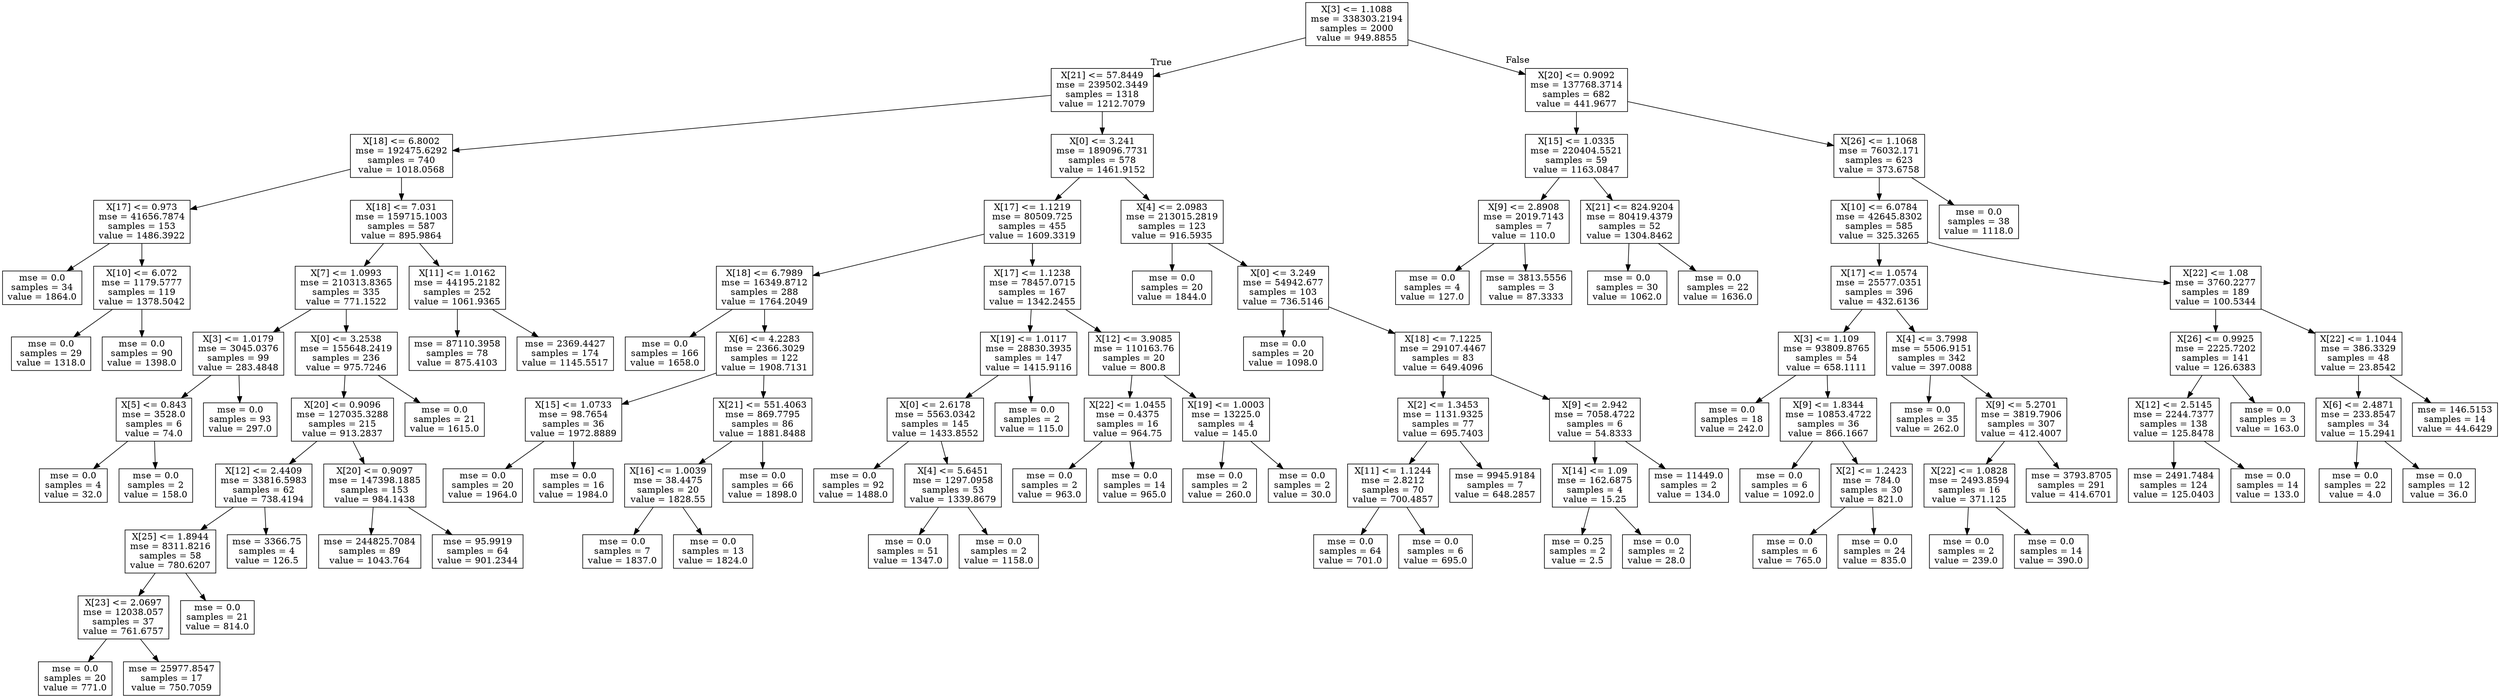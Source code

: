 digraph Tree {
node [shape=box] ;
0 [label="X[3] <= 1.1088\nmse = 338303.2194\nsamples = 2000\nvalue = 949.8855"] ;
1 [label="X[21] <= 57.8449\nmse = 239502.3449\nsamples = 1318\nvalue = 1212.7079"] ;
0 -> 1 [labeldistance=2.5, labelangle=45, headlabel="True"] ;
2 [label="X[18] <= 6.8002\nmse = 192475.6292\nsamples = 740\nvalue = 1018.0568"] ;
1 -> 2 ;
3 [label="X[17] <= 0.973\nmse = 41656.7874\nsamples = 153\nvalue = 1486.3922"] ;
2 -> 3 ;
4 [label="mse = 0.0\nsamples = 34\nvalue = 1864.0"] ;
3 -> 4 ;
5 [label="X[10] <= 6.072\nmse = 1179.5777\nsamples = 119\nvalue = 1378.5042"] ;
3 -> 5 ;
6 [label="mse = 0.0\nsamples = 29\nvalue = 1318.0"] ;
5 -> 6 ;
7 [label="mse = 0.0\nsamples = 90\nvalue = 1398.0"] ;
5 -> 7 ;
8 [label="X[18] <= 7.031\nmse = 159715.1003\nsamples = 587\nvalue = 895.9864"] ;
2 -> 8 ;
9 [label="X[7] <= 1.0993\nmse = 210313.8365\nsamples = 335\nvalue = 771.1522"] ;
8 -> 9 ;
10 [label="X[3] <= 1.0179\nmse = 3045.0376\nsamples = 99\nvalue = 283.4848"] ;
9 -> 10 ;
11 [label="X[5] <= 0.843\nmse = 3528.0\nsamples = 6\nvalue = 74.0"] ;
10 -> 11 ;
12 [label="mse = 0.0\nsamples = 4\nvalue = 32.0"] ;
11 -> 12 ;
13 [label="mse = 0.0\nsamples = 2\nvalue = 158.0"] ;
11 -> 13 ;
14 [label="mse = 0.0\nsamples = 93\nvalue = 297.0"] ;
10 -> 14 ;
15 [label="X[0] <= 3.2538\nmse = 155648.2419\nsamples = 236\nvalue = 975.7246"] ;
9 -> 15 ;
16 [label="X[20] <= 0.9096\nmse = 127035.3288\nsamples = 215\nvalue = 913.2837"] ;
15 -> 16 ;
17 [label="X[12] <= 2.4409\nmse = 33816.5983\nsamples = 62\nvalue = 738.4194"] ;
16 -> 17 ;
18 [label="X[25] <= 1.8944\nmse = 8311.8216\nsamples = 58\nvalue = 780.6207"] ;
17 -> 18 ;
19 [label="X[23] <= 2.0697\nmse = 12038.057\nsamples = 37\nvalue = 761.6757"] ;
18 -> 19 ;
20 [label="mse = 0.0\nsamples = 20\nvalue = 771.0"] ;
19 -> 20 ;
21 [label="mse = 25977.8547\nsamples = 17\nvalue = 750.7059"] ;
19 -> 21 ;
22 [label="mse = 0.0\nsamples = 21\nvalue = 814.0"] ;
18 -> 22 ;
23 [label="mse = 3366.75\nsamples = 4\nvalue = 126.5"] ;
17 -> 23 ;
24 [label="X[20] <= 0.9097\nmse = 147398.1885\nsamples = 153\nvalue = 984.1438"] ;
16 -> 24 ;
25 [label="mse = 244825.7084\nsamples = 89\nvalue = 1043.764"] ;
24 -> 25 ;
26 [label="mse = 95.9919\nsamples = 64\nvalue = 901.2344"] ;
24 -> 26 ;
27 [label="mse = 0.0\nsamples = 21\nvalue = 1615.0"] ;
15 -> 27 ;
28 [label="X[11] <= 1.0162\nmse = 44195.2182\nsamples = 252\nvalue = 1061.9365"] ;
8 -> 28 ;
29 [label="mse = 87110.3958\nsamples = 78\nvalue = 875.4103"] ;
28 -> 29 ;
30 [label="mse = 2369.4427\nsamples = 174\nvalue = 1145.5517"] ;
28 -> 30 ;
31 [label="X[0] <= 3.241\nmse = 189096.7731\nsamples = 578\nvalue = 1461.9152"] ;
1 -> 31 ;
32 [label="X[17] <= 1.1219\nmse = 80509.725\nsamples = 455\nvalue = 1609.3319"] ;
31 -> 32 ;
33 [label="X[18] <= 6.7989\nmse = 16349.8712\nsamples = 288\nvalue = 1764.2049"] ;
32 -> 33 ;
34 [label="mse = 0.0\nsamples = 166\nvalue = 1658.0"] ;
33 -> 34 ;
35 [label="X[6] <= 4.2283\nmse = 2366.3029\nsamples = 122\nvalue = 1908.7131"] ;
33 -> 35 ;
36 [label="X[15] <= 1.0733\nmse = 98.7654\nsamples = 36\nvalue = 1972.8889"] ;
35 -> 36 ;
37 [label="mse = 0.0\nsamples = 20\nvalue = 1964.0"] ;
36 -> 37 ;
38 [label="mse = 0.0\nsamples = 16\nvalue = 1984.0"] ;
36 -> 38 ;
39 [label="X[21] <= 551.4063\nmse = 869.7795\nsamples = 86\nvalue = 1881.8488"] ;
35 -> 39 ;
40 [label="X[16] <= 1.0039\nmse = 38.4475\nsamples = 20\nvalue = 1828.55"] ;
39 -> 40 ;
41 [label="mse = 0.0\nsamples = 7\nvalue = 1837.0"] ;
40 -> 41 ;
42 [label="mse = 0.0\nsamples = 13\nvalue = 1824.0"] ;
40 -> 42 ;
43 [label="mse = 0.0\nsamples = 66\nvalue = 1898.0"] ;
39 -> 43 ;
44 [label="X[17] <= 1.1238\nmse = 78457.0715\nsamples = 167\nvalue = 1342.2455"] ;
32 -> 44 ;
45 [label="X[19] <= 1.0117\nmse = 28830.3935\nsamples = 147\nvalue = 1415.9116"] ;
44 -> 45 ;
46 [label="X[0] <= 2.6178\nmse = 5563.0342\nsamples = 145\nvalue = 1433.8552"] ;
45 -> 46 ;
47 [label="mse = 0.0\nsamples = 92\nvalue = 1488.0"] ;
46 -> 47 ;
48 [label="X[4] <= 5.6451\nmse = 1297.0958\nsamples = 53\nvalue = 1339.8679"] ;
46 -> 48 ;
49 [label="mse = 0.0\nsamples = 51\nvalue = 1347.0"] ;
48 -> 49 ;
50 [label="mse = 0.0\nsamples = 2\nvalue = 1158.0"] ;
48 -> 50 ;
51 [label="mse = 0.0\nsamples = 2\nvalue = 115.0"] ;
45 -> 51 ;
52 [label="X[12] <= 3.9085\nmse = 110163.76\nsamples = 20\nvalue = 800.8"] ;
44 -> 52 ;
53 [label="X[22] <= 1.0455\nmse = 0.4375\nsamples = 16\nvalue = 964.75"] ;
52 -> 53 ;
54 [label="mse = 0.0\nsamples = 2\nvalue = 963.0"] ;
53 -> 54 ;
55 [label="mse = 0.0\nsamples = 14\nvalue = 965.0"] ;
53 -> 55 ;
56 [label="X[19] <= 1.0003\nmse = 13225.0\nsamples = 4\nvalue = 145.0"] ;
52 -> 56 ;
57 [label="mse = 0.0\nsamples = 2\nvalue = 260.0"] ;
56 -> 57 ;
58 [label="mse = 0.0\nsamples = 2\nvalue = 30.0"] ;
56 -> 58 ;
59 [label="X[4] <= 2.0983\nmse = 213015.2819\nsamples = 123\nvalue = 916.5935"] ;
31 -> 59 ;
60 [label="mse = 0.0\nsamples = 20\nvalue = 1844.0"] ;
59 -> 60 ;
61 [label="X[0] <= 3.249\nmse = 54942.677\nsamples = 103\nvalue = 736.5146"] ;
59 -> 61 ;
62 [label="mse = 0.0\nsamples = 20\nvalue = 1098.0"] ;
61 -> 62 ;
63 [label="X[18] <= 7.1225\nmse = 29107.4467\nsamples = 83\nvalue = 649.4096"] ;
61 -> 63 ;
64 [label="X[2] <= 1.3453\nmse = 1131.9325\nsamples = 77\nvalue = 695.7403"] ;
63 -> 64 ;
65 [label="X[11] <= 1.1244\nmse = 2.8212\nsamples = 70\nvalue = 700.4857"] ;
64 -> 65 ;
66 [label="mse = 0.0\nsamples = 64\nvalue = 701.0"] ;
65 -> 66 ;
67 [label="mse = 0.0\nsamples = 6\nvalue = 695.0"] ;
65 -> 67 ;
68 [label="mse = 9945.9184\nsamples = 7\nvalue = 648.2857"] ;
64 -> 68 ;
69 [label="X[9] <= 2.942\nmse = 7058.4722\nsamples = 6\nvalue = 54.8333"] ;
63 -> 69 ;
70 [label="X[14] <= 1.09\nmse = 162.6875\nsamples = 4\nvalue = 15.25"] ;
69 -> 70 ;
71 [label="mse = 0.25\nsamples = 2\nvalue = 2.5"] ;
70 -> 71 ;
72 [label="mse = 0.0\nsamples = 2\nvalue = 28.0"] ;
70 -> 72 ;
73 [label="mse = 11449.0\nsamples = 2\nvalue = 134.0"] ;
69 -> 73 ;
74 [label="X[20] <= 0.9092\nmse = 137768.3714\nsamples = 682\nvalue = 441.9677"] ;
0 -> 74 [labeldistance=2.5, labelangle=-45, headlabel="False"] ;
75 [label="X[15] <= 1.0335\nmse = 220404.5521\nsamples = 59\nvalue = 1163.0847"] ;
74 -> 75 ;
76 [label="X[9] <= 2.8908\nmse = 2019.7143\nsamples = 7\nvalue = 110.0"] ;
75 -> 76 ;
77 [label="mse = 0.0\nsamples = 4\nvalue = 127.0"] ;
76 -> 77 ;
78 [label="mse = 3813.5556\nsamples = 3\nvalue = 87.3333"] ;
76 -> 78 ;
79 [label="X[21] <= 824.9204\nmse = 80419.4379\nsamples = 52\nvalue = 1304.8462"] ;
75 -> 79 ;
80 [label="mse = 0.0\nsamples = 30\nvalue = 1062.0"] ;
79 -> 80 ;
81 [label="mse = 0.0\nsamples = 22\nvalue = 1636.0"] ;
79 -> 81 ;
82 [label="X[26] <= 1.1068\nmse = 76032.171\nsamples = 623\nvalue = 373.6758"] ;
74 -> 82 ;
83 [label="X[10] <= 6.0784\nmse = 42645.8302\nsamples = 585\nvalue = 325.3265"] ;
82 -> 83 ;
84 [label="X[17] <= 1.0574\nmse = 25577.0351\nsamples = 396\nvalue = 432.6136"] ;
83 -> 84 ;
85 [label="X[3] <= 1.109\nmse = 93809.8765\nsamples = 54\nvalue = 658.1111"] ;
84 -> 85 ;
86 [label="mse = 0.0\nsamples = 18\nvalue = 242.0"] ;
85 -> 86 ;
87 [label="X[9] <= 1.8344\nmse = 10853.4722\nsamples = 36\nvalue = 866.1667"] ;
85 -> 87 ;
88 [label="mse = 0.0\nsamples = 6\nvalue = 1092.0"] ;
87 -> 88 ;
89 [label="X[2] <= 1.2423\nmse = 784.0\nsamples = 30\nvalue = 821.0"] ;
87 -> 89 ;
90 [label="mse = 0.0\nsamples = 6\nvalue = 765.0"] ;
89 -> 90 ;
91 [label="mse = 0.0\nsamples = 24\nvalue = 835.0"] ;
89 -> 91 ;
92 [label="X[4] <= 3.7998\nmse = 5506.9151\nsamples = 342\nvalue = 397.0088"] ;
84 -> 92 ;
93 [label="mse = 0.0\nsamples = 35\nvalue = 262.0"] ;
92 -> 93 ;
94 [label="X[9] <= 5.2701\nmse = 3819.7906\nsamples = 307\nvalue = 412.4007"] ;
92 -> 94 ;
95 [label="X[22] <= 1.0828\nmse = 2493.8594\nsamples = 16\nvalue = 371.125"] ;
94 -> 95 ;
96 [label="mse = 0.0\nsamples = 2\nvalue = 239.0"] ;
95 -> 96 ;
97 [label="mse = 0.0\nsamples = 14\nvalue = 390.0"] ;
95 -> 97 ;
98 [label="mse = 3793.8705\nsamples = 291\nvalue = 414.6701"] ;
94 -> 98 ;
99 [label="X[22] <= 1.08\nmse = 3760.2277\nsamples = 189\nvalue = 100.5344"] ;
83 -> 99 ;
100 [label="X[26] <= 0.9925\nmse = 2225.7202\nsamples = 141\nvalue = 126.6383"] ;
99 -> 100 ;
101 [label="X[12] <= 2.5145\nmse = 2244.7377\nsamples = 138\nvalue = 125.8478"] ;
100 -> 101 ;
102 [label="mse = 2491.7484\nsamples = 124\nvalue = 125.0403"] ;
101 -> 102 ;
103 [label="mse = 0.0\nsamples = 14\nvalue = 133.0"] ;
101 -> 103 ;
104 [label="mse = 0.0\nsamples = 3\nvalue = 163.0"] ;
100 -> 104 ;
105 [label="X[22] <= 1.1044\nmse = 386.3329\nsamples = 48\nvalue = 23.8542"] ;
99 -> 105 ;
106 [label="X[6] <= 2.4871\nmse = 233.8547\nsamples = 34\nvalue = 15.2941"] ;
105 -> 106 ;
107 [label="mse = 0.0\nsamples = 22\nvalue = 4.0"] ;
106 -> 107 ;
108 [label="mse = 0.0\nsamples = 12\nvalue = 36.0"] ;
106 -> 108 ;
109 [label="mse = 146.5153\nsamples = 14\nvalue = 44.6429"] ;
105 -> 109 ;
110 [label="mse = 0.0\nsamples = 38\nvalue = 1118.0"] ;
82 -> 110 ;
}